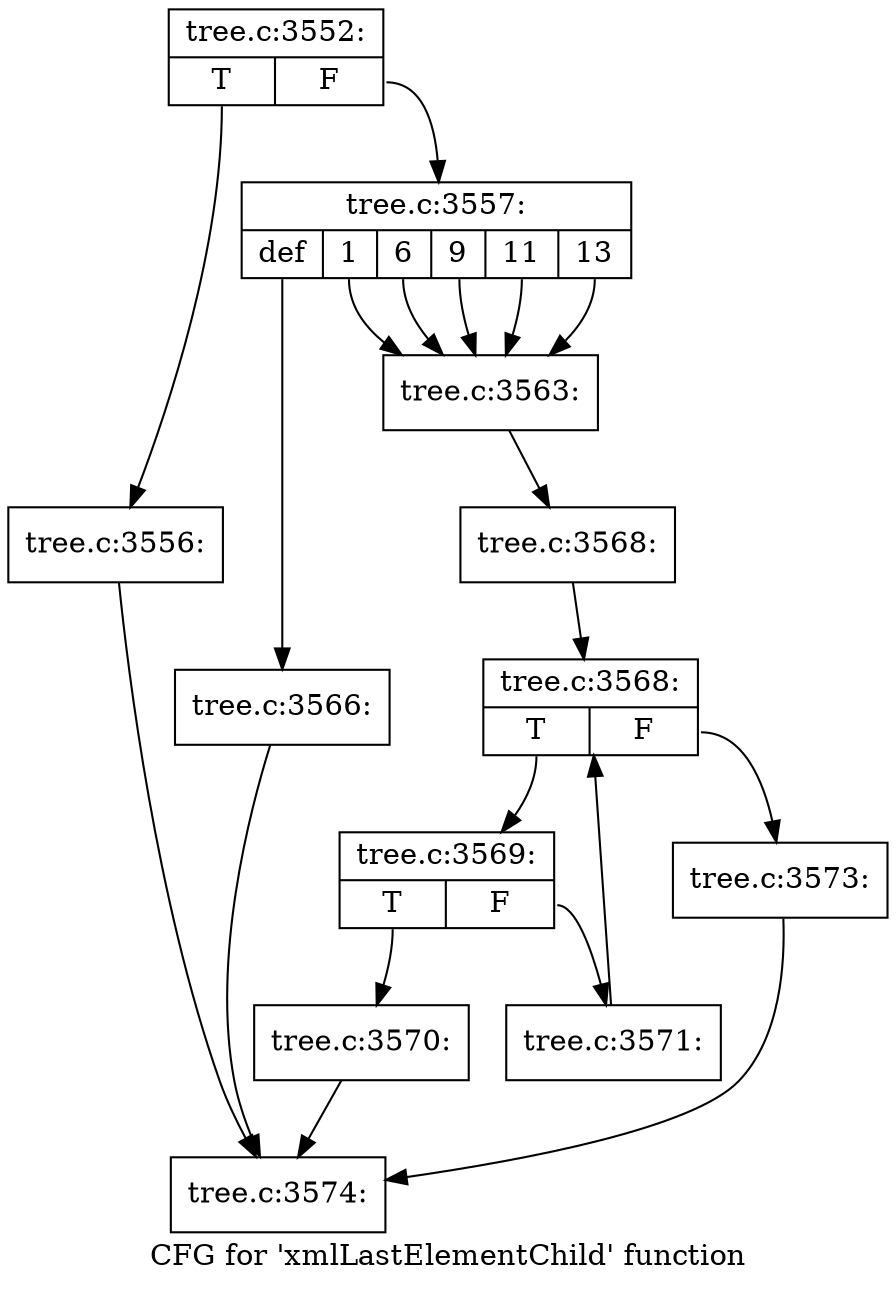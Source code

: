 digraph "CFG for 'xmlLastElementChild' function" {
	label="CFG for 'xmlLastElementChild' function";

	Node0x55ad0bb87730 [shape=record,label="{tree.c:3552:|{<s0>T|<s1>F}}"];
	Node0x55ad0bb87730:s0 -> Node0x55ad0bb8a5d0;
	Node0x55ad0bb87730:s1 -> Node0x55ad0bb8a620;
	Node0x55ad0bb8a5d0 [shape=record,label="{tree.c:3556:}"];
	Node0x55ad0bb8a5d0 -> Node0x55ad0bb89ab0;
	Node0x55ad0bb8a620 [shape=record,label="{tree.c:3557:|{<s0>def|<s1>1|<s2>6|<s3>9|<s4>11|<s5>13}}"];
	Node0x55ad0bb8a620:s0 -> Node0x55ad0bb8ab90;
	Node0x55ad0bb8a620:s1 -> Node0x55ad0bb8ae90;
	Node0x55ad0bb8a620:s2 -> Node0x55ad0bb8ae90;
	Node0x55ad0bb8a620:s3 -> Node0x55ad0bb8ae90;
	Node0x55ad0bb8a620:s4 -> Node0x55ad0bb8ae90;
	Node0x55ad0bb8a620:s5 -> Node0x55ad0bb8ae90;
	Node0x55ad0bb8ae90 [shape=record,label="{tree.c:3563:}"];
	Node0x55ad0bb8ae90 -> Node0x55ad0bb8aa20;
	Node0x55ad0bb8ab90 [shape=record,label="{tree.c:3566:}"];
	Node0x55ad0bb8ab90 -> Node0x55ad0bb89ab0;
	Node0x55ad0bb8aa20 [shape=record,label="{tree.c:3568:}"];
	Node0x55ad0bb8aa20 -> Node0x55ad0bb8b340;
	Node0x55ad0bb8b340 [shape=record,label="{tree.c:3568:|{<s0>T|<s1>F}}"];
	Node0x55ad0bb8b340:s0 -> Node0x55ad0bb8b740;
	Node0x55ad0bb8b340:s1 -> Node0x55ad0bb8b560;
	Node0x55ad0bb8b740 [shape=record,label="{tree.c:3569:|{<s0>T|<s1>F}}"];
	Node0x55ad0bb8b740:s0 -> Node0x55ad0bb8b8f0;
	Node0x55ad0bb8b740:s1 -> Node0x55ad0bb8b940;
	Node0x55ad0bb8b8f0 [shape=record,label="{tree.c:3570:}"];
	Node0x55ad0bb8b8f0 -> Node0x55ad0bb89ab0;
	Node0x55ad0bb8b940 [shape=record,label="{tree.c:3571:}"];
	Node0x55ad0bb8b940 -> Node0x55ad0bb8b340;
	Node0x55ad0bb8b560 [shape=record,label="{tree.c:3573:}"];
	Node0x55ad0bb8b560 -> Node0x55ad0bb89ab0;
	Node0x55ad0bb89ab0 [shape=record,label="{tree.c:3574:}"];
}
